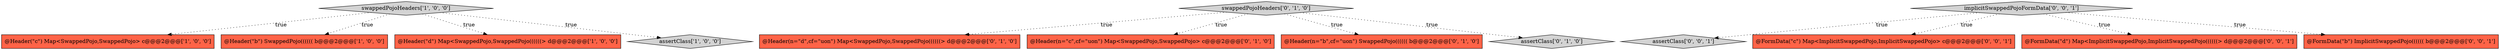 digraph {
3 [style = filled, label = "@Header(\"c\") Map<SwappedPojo,SwappedPojo> c@@@2@@@['1', '0', '0']", fillcolor = tomato, shape = box image = "AAA0AAABBB1BBB"];
4 [style = filled, label = "@Header(\"b\") SwappedPojo(((((( b@@@2@@@['1', '0', '0']", fillcolor = tomato, shape = box image = "AAA0AAABBB1BBB"];
5 [style = filled, label = "swappedPojoHeaders['0', '1', '0']", fillcolor = lightgray, shape = diamond image = "AAA0AAABBB2BBB"];
9 [style = filled, label = "@Header(n=\"d\",cf=\"uon\") Map<SwappedPojo,SwappedPojo((((((> d@@@2@@@['0', '1', '0']", fillcolor = tomato, shape = box image = "AAA0AAABBB2BBB"];
10 [style = filled, label = "assertClass['0', '0', '1']", fillcolor = lightgray, shape = diamond image = "AAA0AAABBB3BBB"];
12 [style = filled, label = "implicitSwappedPojoFormData['0', '0', '1']", fillcolor = lightgray, shape = diamond image = "AAA0AAABBB3BBB"];
13 [style = filled, label = "@FormData(\"c\") Map<ImplicitSwappedPojo,ImplicitSwappedPojo> c@@@2@@@['0', '0', '1']", fillcolor = tomato, shape = box image = "AAA0AAABBB3BBB"];
0 [style = filled, label = "swappedPojoHeaders['1', '0', '0']", fillcolor = lightgray, shape = diamond image = "AAA0AAABBB1BBB"];
7 [style = filled, label = "@Header(n=\"c\",cf=\"uon\") Map<SwappedPojo,SwappedPojo> c@@@2@@@['0', '1', '0']", fillcolor = tomato, shape = box image = "AAA0AAABBB2BBB"];
2 [style = filled, label = "@Header(\"d\") Map<SwappedPojo,SwappedPojo((((((> d@@@2@@@['1', '0', '0']", fillcolor = tomato, shape = box image = "AAA0AAABBB1BBB"];
1 [style = filled, label = "assertClass['1', '0', '0']", fillcolor = lightgray, shape = diamond image = "AAA0AAABBB1BBB"];
8 [style = filled, label = "@Header(n=\"b\",cf=\"uon\") SwappedPojo(((((( b@@@2@@@['0', '1', '0']", fillcolor = tomato, shape = box image = "AAA0AAABBB2BBB"];
14 [style = filled, label = "@FormData(\"d\") Map<ImplicitSwappedPojo,ImplicitSwappedPojo((((((> d@@@2@@@['0', '0', '1']", fillcolor = tomato, shape = box image = "AAA0AAABBB3BBB"];
6 [style = filled, label = "assertClass['0', '1', '0']", fillcolor = lightgray, shape = diamond image = "AAA0AAABBB2BBB"];
11 [style = filled, label = "@FormData(\"b\") ImplicitSwappedPojo(((((( b@@@2@@@['0', '0', '1']", fillcolor = tomato, shape = box image = "AAA0AAABBB3BBB"];
5->6 [style = dotted, label="true"];
5->9 [style = dotted, label="true"];
12->14 [style = dotted, label="true"];
12->13 [style = dotted, label="true"];
0->3 [style = dotted, label="true"];
0->2 [style = dotted, label="true"];
5->8 [style = dotted, label="true"];
12->10 [style = dotted, label="true"];
5->7 [style = dotted, label="true"];
0->4 [style = dotted, label="true"];
0->1 [style = dotted, label="true"];
12->11 [style = dotted, label="true"];
}
